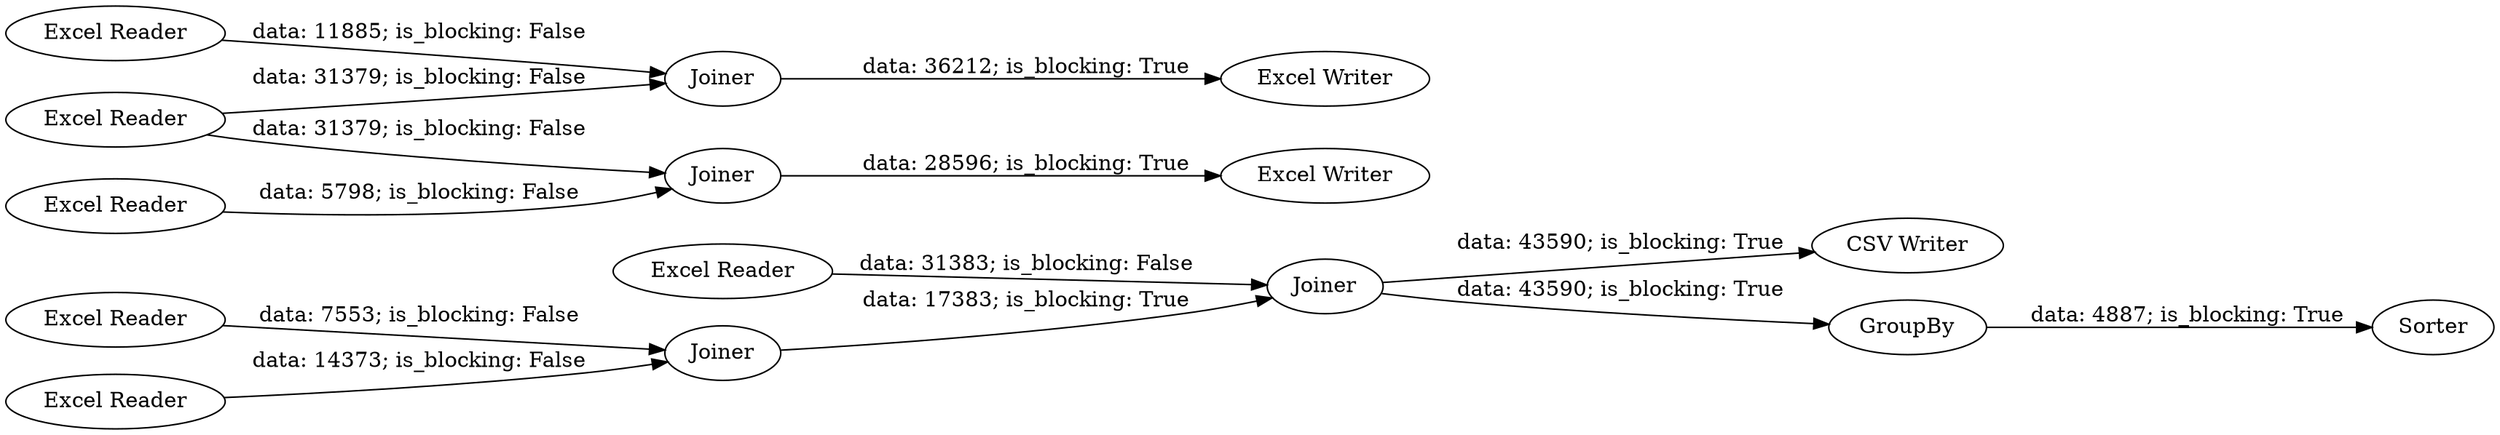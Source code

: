 digraph {
	"-4249187664299922740_11" [label="Excel Reader"]
	"-4249187664299922740_17" [label="CSV Writer"]
	"-4249187664299922740_7" [label="Excel Writer"]
	"-4249187664299922740_12" [label=Joiner]
	"-4249187664299922740_4" [label=Joiner]
	"-4249187664299922740_6" [label="Excel Writer"]
	"-4249187664299922740_3" [label="Excel Reader"]
	"-4249187664299922740_1" [label="Excel Reader"]
	"-4249187664299922740_8" [label="Excel Reader"]
	"-4249187664299922740_2" [label="Excel Reader"]
	"-4249187664299922740_13" [label=GroupBy]
	"-4249187664299922740_14" [label=Sorter]
	"-4249187664299922740_5" [label=Joiner]
	"-4249187664299922740_10" [label="Excel Reader"]
	"-4249187664299922740_9" [label=Joiner]
	"-4249187664299922740_3" -> "-4249187664299922740_5" [label="data: 11885; is_blocking: False"]
	"-4249187664299922740_12" -> "-4249187664299922740_13" [label="data: 43590; is_blocking: True"]
	"-4249187664299922740_11" -> "-4249187664299922740_12" [label="data: 31383; is_blocking: False"]
	"-4249187664299922740_2" -> "-4249187664299922740_5" [label="data: 31379; is_blocking: False"]
	"-4249187664299922740_2" -> "-4249187664299922740_4" [label="data: 31379; is_blocking: False"]
	"-4249187664299922740_5" -> "-4249187664299922740_7" [label="data: 36212; is_blocking: True"]
	"-4249187664299922740_12" -> "-4249187664299922740_17" [label="data: 43590; is_blocking: True"]
	"-4249187664299922740_4" -> "-4249187664299922740_6" [label="data: 28596; is_blocking: True"]
	"-4249187664299922740_9" -> "-4249187664299922740_12" [label="data: 17383; is_blocking: True"]
	"-4249187664299922740_13" -> "-4249187664299922740_14" [label="data: 4887; is_blocking: True"]
	"-4249187664299922740_10" -> "-4249187664299922740_9" [label="data: 14373; is_blocking: False"]
	"-4249187664299922740_1" -> "-4249187664299922740_4" [label="data: 5798; is_blocking: False"]
	"-4249187664299922740_8" -> "-4249187664299922740_9" [label="data: 7553; is_blocking: False"]
	rankdir=LR
}
